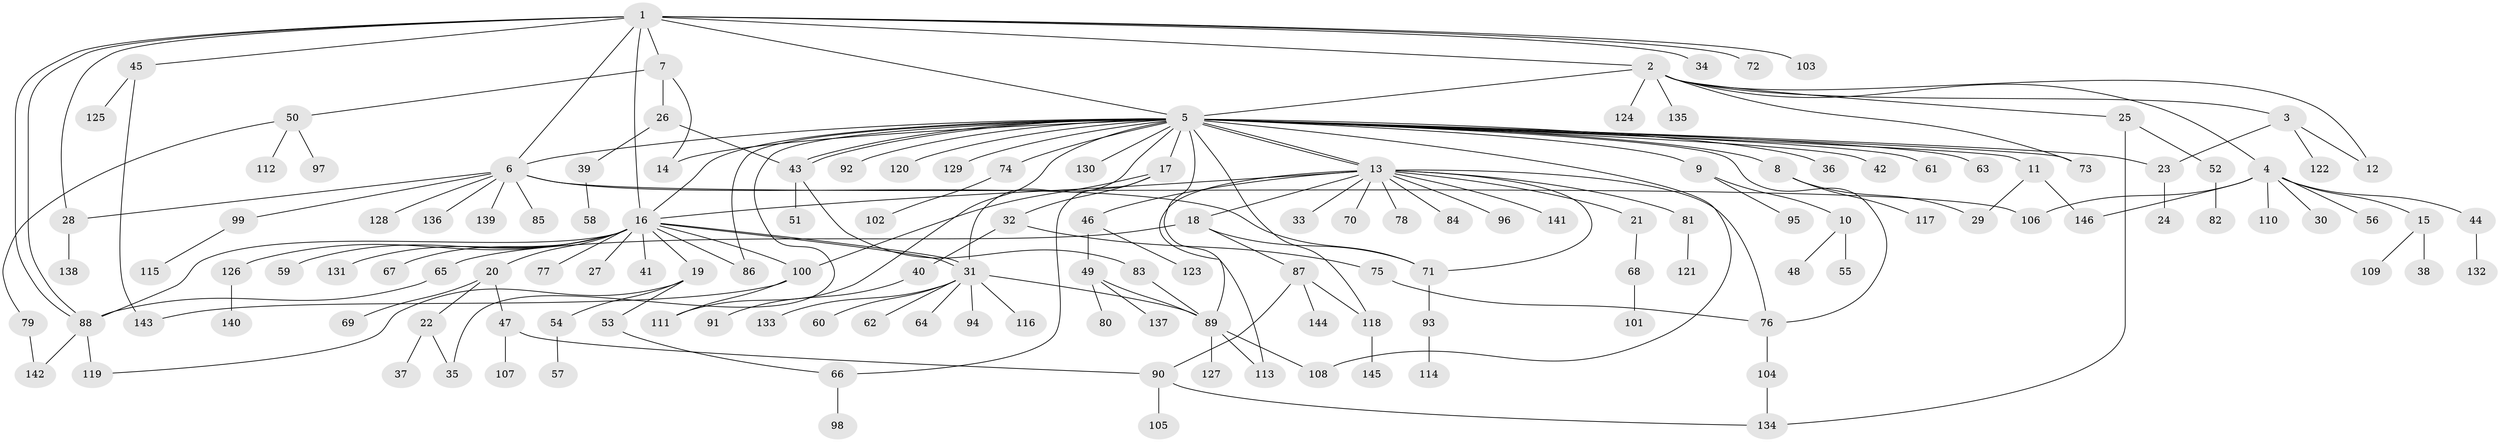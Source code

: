 // Generated by graph-tools (version 1.1) at 2025/50/03/09/25 03:50:01]
// undirected, 146 vertices, 186 edges
graph export_dot {
graph [start="1"]
  node [color=gray90,style=filled];
  1;
  2;
  3;
  4;
  5;
  6;
  7;
  8;
  9;
  10;
  11;
  12;
  13;
  14;
  15;
  16;
  17;
  18;
  19;
  20;
  21;
  22;
  23;
  24;
  25;
  26;
  27;
  28;
  29;
  30;
  31;
  32;
  33;
  34;
  35;
  36;
  37;
  38;
  39;
  40;
  41;
  42;
  43;
  44;
  45;
  46;
  47;
  48;
  49;
  50;
  51;
  52;
  53;
  54;
  55;
  56;
  57;
  58;
  59;
  60;
  61;
  62;
  63;
  64;
  65;
  66;
  67;
  68;
  69;
  70;
  71;
  72;
  73;
  74;
  75;
  76;
  77;
  78;
  79;
  80;
  81;
  82;
  83;
  84;
  85;
  86;
  87;
  88;
  89;
  90;
  91;
  92;
  93;
  94;
  95;
  96;
  97;
  98;
  99;
  100;
  101;
  102;
  103;
  104;
  105;
  106;
  107;
  108;
  109;
  110;
  111;
  112;
  113;
  114;
  115;
  116;
  117;
  118;
  119;
  120;
  121;
  122;
  123;
  124;
  125;
  126;
  127;
  128;
  129;
  130;
  131;
  132;
  133;
  134;
  135;
  136;
  137;
  138;
  139;
  140;
  141;
  142;
  143;
  144;
  145;
  146;
  1 -- 2;
  1 -- 5;
  1 -- 6;
  1 -- 7;
  1 -- 16;
  1 -- 28;
  1 -- 34;
  1 -- 45;
  1 -- 72;
  1 -- 88;
  1 -- 88;
  1 -- 103;
  2 -- 3;
  2 -- 4;
  2 -- 5;
  2 -- 12;
  2 -- 25;
  2 -- 73;
  2 -- 124;
  2 -- 135;
  3 -- 12;
  3 -- 23;
  3 -- 122;
  4 -- 15;
  4 -- 30;
  4 -- 44;
  4 -- 56;
  4 -- 106;
  4 -- 110;
  4 -- 146;
  5 -- 6;
  5 -- 8;
  5 -- 9;
  5 -- 11;
  5 -- 13;
  5 -- 13;
  5 -- 14;
  5 -- 16;
  5 -- 17;
  5 -- 23;
  5 -- 31;
  5 -- 35;
  5 -- 36;
  5 -- 42;
  5 -- 43;
  5 -- 43;
  5 -- 61;
  5 -- 63;
  5 -- 73;
  5 -- 74;
  5 -- 76;
  5 -- 86;
  5 -- 92;
  5 -- 108;
  5 -- 111;
  5 -- 113;
  5 -- 118;
  5 -- 120;
  5 -- 129;
  5 -- 130;
  6 -- 28;
  6 -- 71;
  6 -- 85;
  6 -- 99;
  6 -- 106;
  6 -- 128;
  6 -- 136;
  6 -- 139;
  7 -- 14;
  7 -- 26;
  7 -- 50;
  8 -- 29;
  8 -- 117;
  9 -- 10;
  9 -- 95;
  10 -- 48;
  10 -- 55;
  11 -- 29;
  11 -- 146;
  13 -- 16;
  13 -- 18;
  13 -- 21;
  13 -- 33;
  13 -- 46;
  13 -- 70;
  13 -- 71;
  13 -- 76;
  13 -- 78;
  13 -- 81;
  13 -- 84;
  13 -- 89;
  13 -- 96;
  13 -- 141;
  15 -- 38;
  15 -- 109;
  16 -- 19;
  16 -- 20;
  16 -- 27;
  16 -- 31;
  16 -- 31;
  16 -- 41;
  16 -- 59;
  16 -- 67;
  16 -- 77;
  16 -- 86;
  16 -- 88;
  16 -- 100;
  16 -- 126;
  16 -- 131;
  17 -- 32;
  17 -- 66;
  17 -- 100;
  18 -- 65;
  18 -- 71;
  18 -- 87;
  19 -- 53;
  19 -- 54;
  19 -- 119;
  20 -- 22;
  20 -- 47;
  20 -- 69;
  21 -- 68;
  22 -- 35;
  22 -- 37;
  23 -- 24;
  25 -- 52;
  25 -- 134;
  26 -- 39;
  26 -- 43;
  28 -- 138;
  31 -- 60;
  31 -- 62;
  31 -- 64;
  31 -- 89;
  31 -- 94;
  31 -- 116;
  31 -- 133;
  32 -- 40;
  32 -- 75;
  39 -- 58;
  40 -- 91;
  43 -- 51;
  43 -- 83;
  44 -- 132;
  45 -- 125;
  45 -- 143;
  46 -- 49;
  46 -- 123;
  47 -- 90;
  47 -- 107;
  49 -- 80;
  49 -- 89;
  49 -- 137;
  50 -- 79;
  50 -- 97;
  50 -- 112;
  52 -- 82;
  53 -- 66;
  54 -- 57;
  65 -- 88;
  66 -- 98;
  68 -- 101;
  71 -- 93;
  74 -- 102;
  75 -- 76;
  76 -- 104;
  79 -- 142;
  81 -- 121;
  83 -- 89;
  87 -- 90;
  87 -- 118;
  87 -- 144;
  88 -- 119;
  88 -- 142;
  89 -- 108;
  89 -- 113;
  89 -- 127;
  90 -- 105;
  90 -- 134;
  93 -- 114;
  99 -- 115;
  100 -- 111;
  100 -- 143;
  104 -- 134;
  118 -- 145;
  126 -- 140;
}
